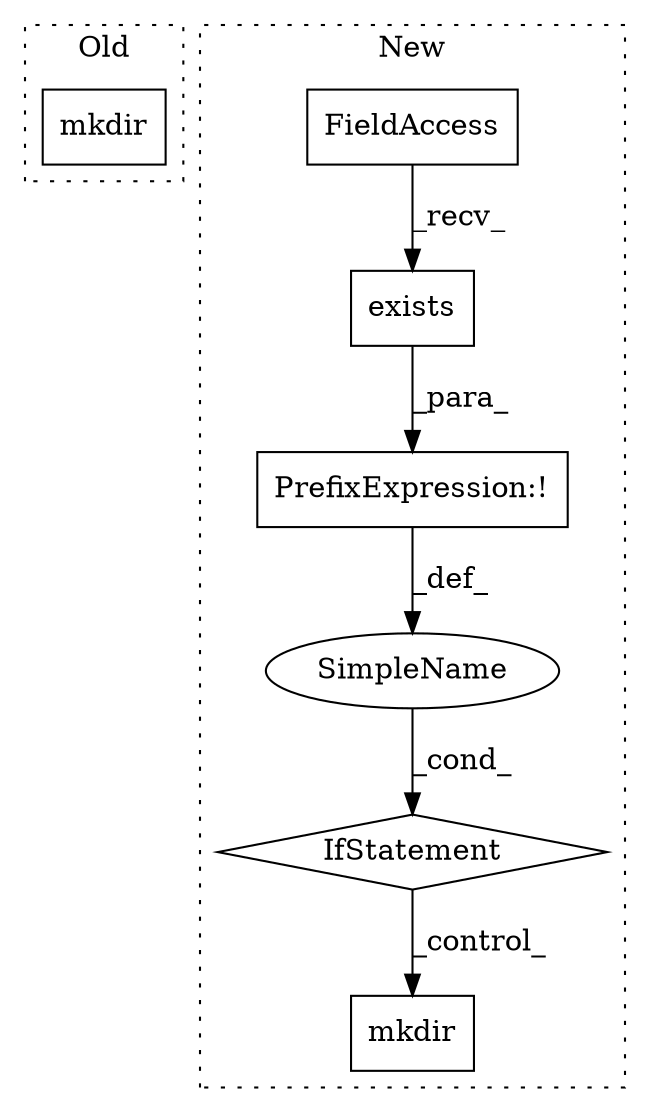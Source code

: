 digraph G {
subgraph cluster0 {
1 [label="mkdir" a="32" s="1714,1765" l="6,1" shape="box"];
label = "Old";
style="dotted";
}
subgraph cluster1 {
2 [label="exists" a="32" s="1725" l="8" shape="box"];
3 [label="FieldAccess" a="22" s="1701" l="23" shape="box"];
4 [label="IfStatement" a="25" s="1696,1733" l="4,2" shape="diamond"];
5 [label="PrefixExpression:!" a="38" s="1700" l="1" shape="box"];
6 [label="SimpleName" a="42" s="" l="" shape="ellipse"];
7 [label="mkdir" a="32" s="1748,1777" l="6,1" shape="box"];
label = "New";
style="dotted";
}
2 -> 5 [label="_para_"];
3 -> 2 [label="_recv_"];
4 -> 7 [label="_control_"];
5 -> 6 [label="_def_"];
6 -> 4 [label="_cond_"];
}